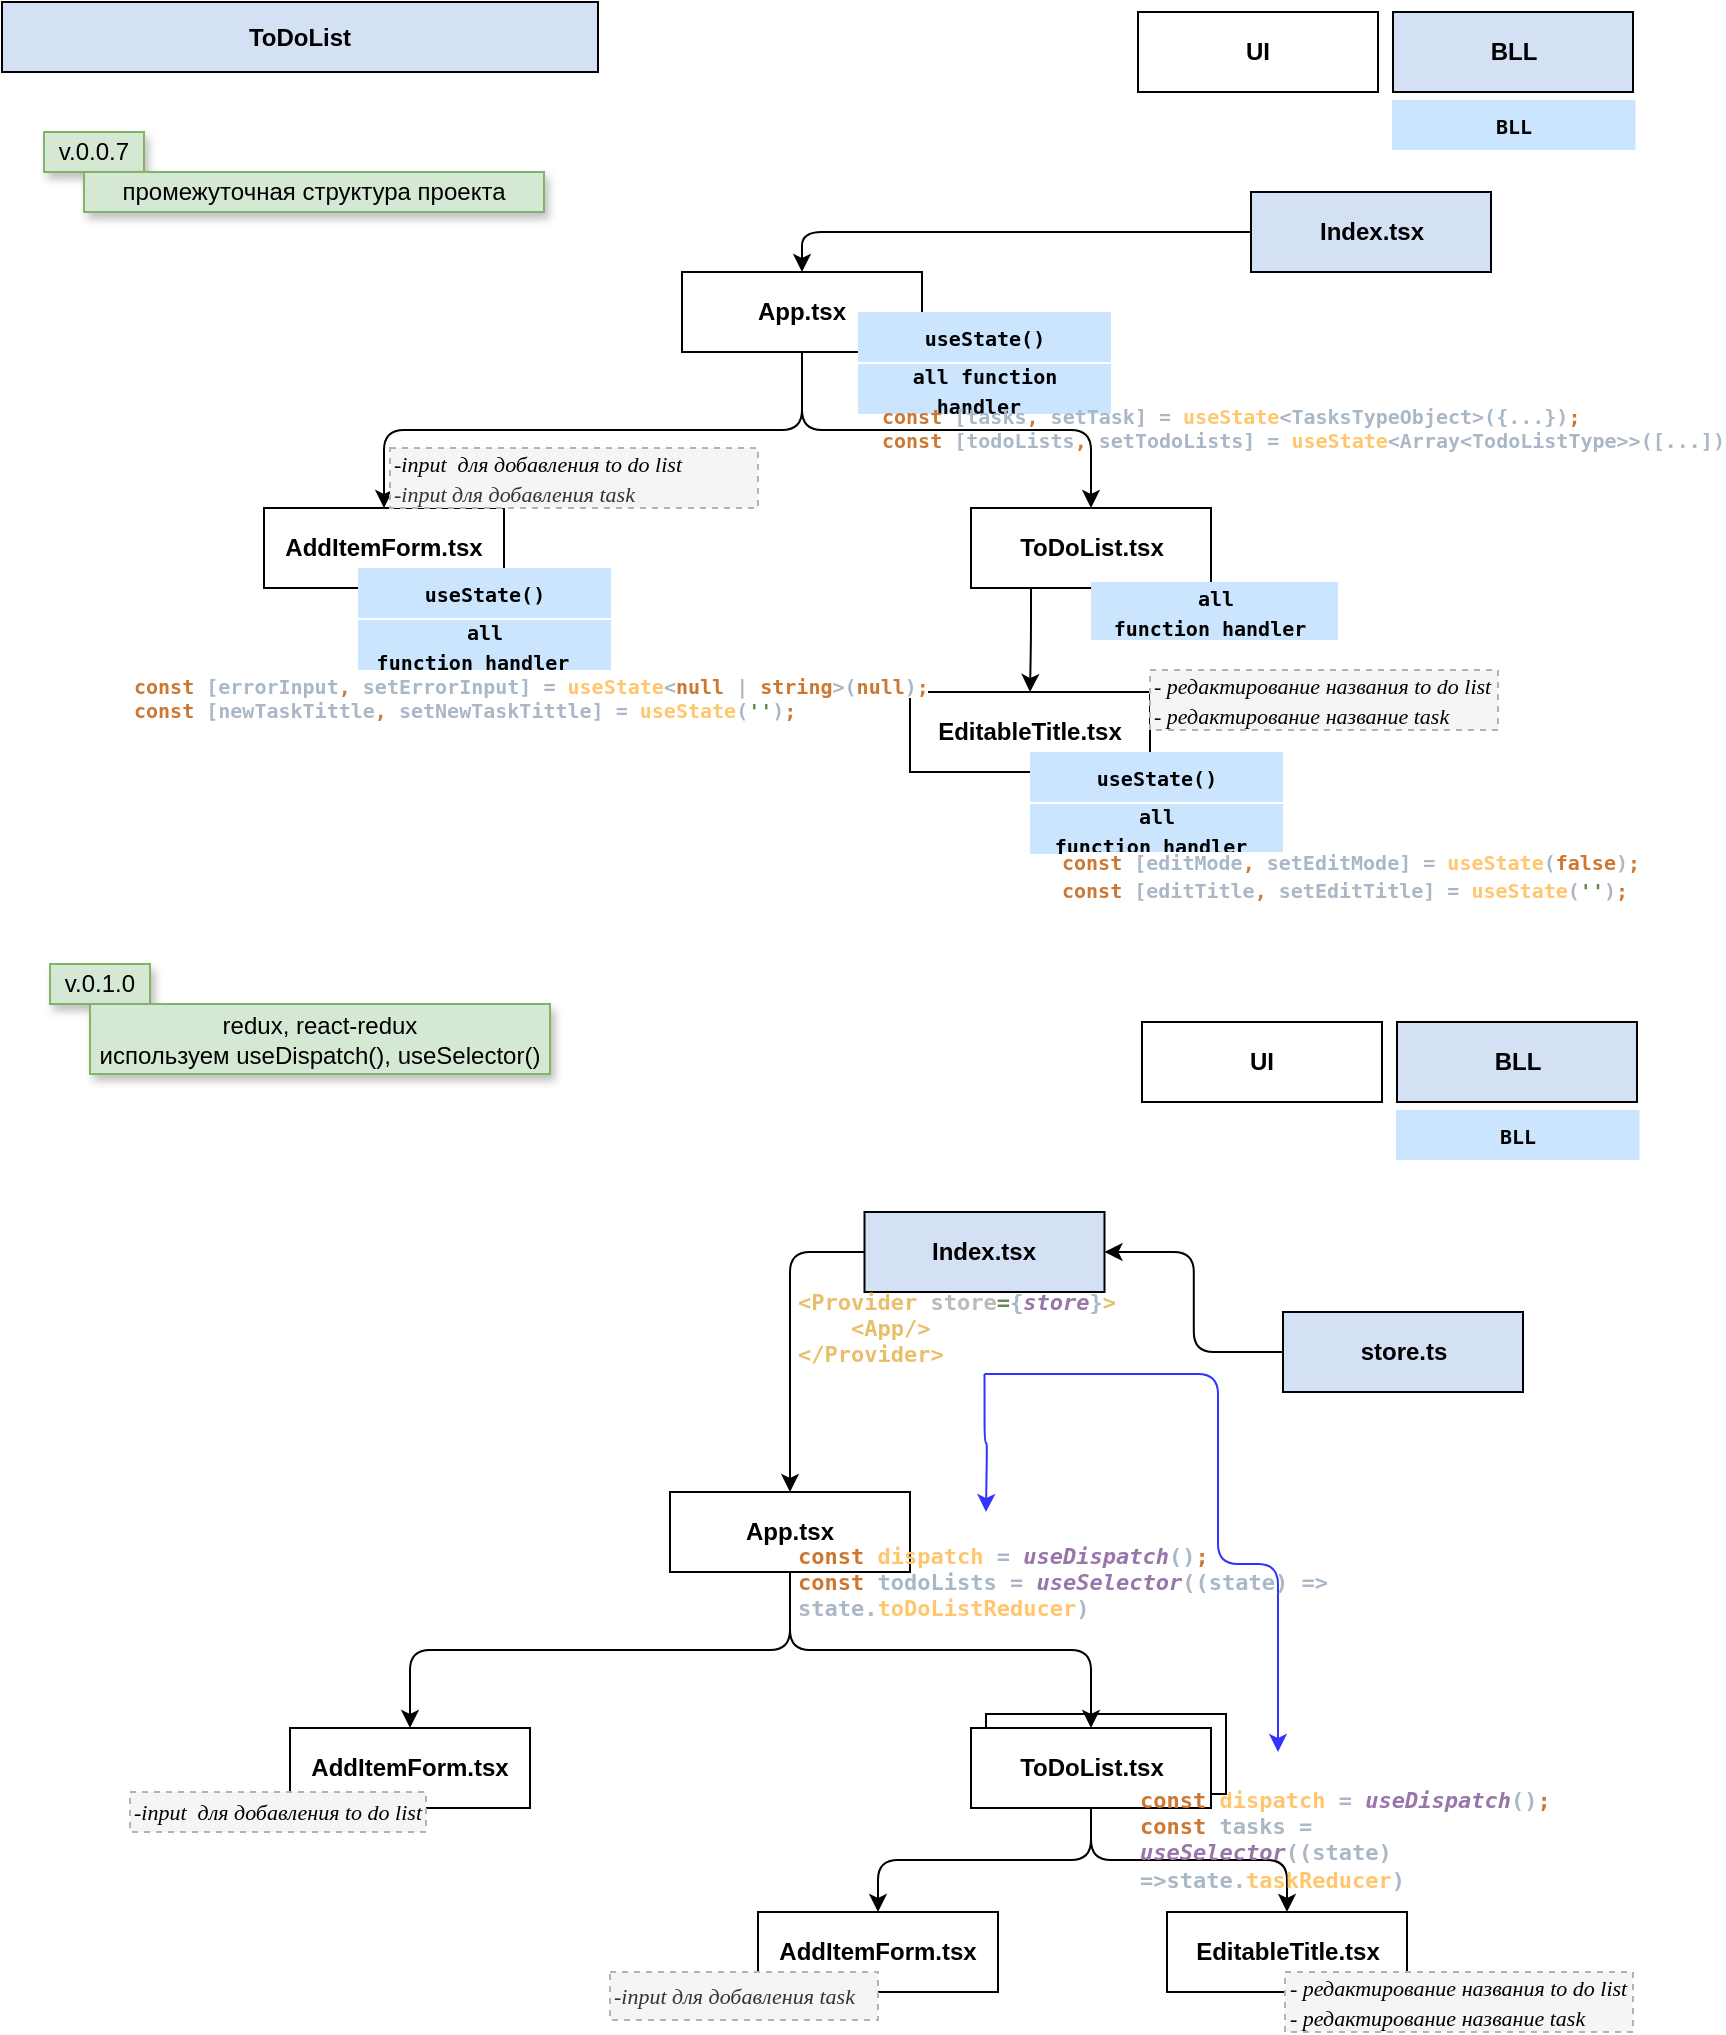 <mxfile version="17.5.0" type="github" pages="2">
  <diagram id="3bIQBPGTQROQN-JjCe9P" name="Page-1">
    <mxGraphModel dx="1783" dy="967" grid="1" gridSize="10" guides="1" tooltips="1" connect="1" arrows="1" fold="1" page="1" pageScale="1" pageWidth="827" pageHeight="1169" math="0" shadow="0">
      <root>
        <mxCell id="0" />
        <mxCell id="1" parent="0" />
        <mxCell id="LFumnlXPFuJMLhJ44zaH-1" value="" style="rounded=0;whiteSpace=wrap;html=1;fillColor=#FFFFFF;" parent="1" vertex="1">
          <mxGeometry x="494" y="861" width="120" height="40" as="geometry" />
        </mxCell>
        <mxCell id="kShIv-GAFRKxGAAdEyUk-1" value="&lt;b&gt;ToDoList&lt;/b&gt;" style="rounded=0;whiteSpace=wrap;html=1;fillColor=#D4E1F5;shadow=0;strokeColor=#000000;" parent="1" vertex="1">
          <mxGeometry x="2" y="5" width="298" height="35" as="geometry" />
        </mxCell>
        <mxCell id="kShIv-GAFRKxGAAdEyUk-5" value="v.0.0.7" style="text;html=1;strokeColor=#82b366;fillColor=#d5e8d4;align=center;verticalAlign=middle;whiteSpace=wrap;rounded=0;glass=0;shadow=1;" parent="1" vertex="1">
          <mxGeometry x="23" y="70" width="50" height="20" as="geometry" />
        </mxCell>
        <mxCell id="kShIv-GAFRKxGAAdEyUk-6" value="промежуточная структура проекта" style="text;html=1;strokeColor=#82b366;fillColor=#D5E8D4;align=center;verticalAlign=middle;whiteSpace=wrap;rounded=0;glass=0;shadow=1;" parent="1" vertex="1">
          <mxGeometry x="43" y="90" width="230" height="20" as="geometry" />
        </mxCell>
        <mxCell id="kShIv-GAFRKxGAAdEyUk-39" style="edgeStyle=orthogonalEdgeStyle;rounded=1;orthogonalLoop=1;jettySize=auto;html=1;exitX=0.5;exitY=1;exitDx=0;exitDy=0;entryX=0.5;entryY=0;entryDx=0;entryDy=0;" parent="1" source="kShIv-GAFRKxGAAdEyUk-7" target="kShIv-GAFRKxGAAdEyUk-10" edge="1">
          <mxGeometry relative="1" as="geometry" />
        </mxCell>
        <mxCell id="kShIv-GAFRKxGAAdEyUk-40" style="edgeStyle=orthogonalEdgeStyle;rounded=1;orthogonalLoop=1;jettySize=auto;html=1;exitX=0.5;exitY=1;exitDx=0;exitDy=0;entryX=0.5;entryY=0;entryDx=0;entryDy=0;" parent="1" source="kShIv-GAFRKxGAAdEyUk-7" target="kShIv-GAFRKxGAAdEyUk-18" edge="1">
          <mxGeometry relative="1" as="geometry" />
        </mxCell>
        <mxCell id="kShIv-GAFRKxGAAdEyUk-7" value="&lt;b&gt;App.tsx&lt;/b&gt;" style="rounded=0;whiteSpace=wrap;html=1;fillColor=#FFFFFF;" parent="1" vertex="1">
          <mxGeometry x="342" y="140" width="120" height="40" as="geometry" />
        </mxCell>
        <mxCell id="kShIv-GAFRKxGAAdEyUk-10" value="&lt;b&gt;AddItemForm.tsx&lt;/b&gt;" style="rounded=0;whiteSpace=wrap;html=1;fillColor=#FFFFFF;" parent="1" vertex="1">
          <mxGeometry x="133" y="258" width="120" height="40" as="geometry" />
        </mxCell>
        <mxCell id="kShIv-GAFRKxGAAdEyUk-13" value="&lt;b&gt;EditableTitle.tsx&lt;/b&gt;" style="rounded=0;whiteSpace=wrap;html=1;fillColor=#FFFFFF;" parent="1" vertex="1">
          <mxGeometry x="456" y="350" width="120" height="40" as="geometry" />
        </mxCell>
        <mxCell id="kShIv-GAFRKxGAAdEyUk-44" style="edgeStyle=orthogonalEdgeStyle;rounded=1;orthogonalLoop=1;jettySize=auto;html=1;exitX=0;exitY=0.5;exitDx=0;exitDy=0;entryX=0.5;entryY=0;entryDx=0;entryDy=0;" parent="1" source="kShIv-GAFRKxGAAdEyUk-17" target="kShIv-GAFRKxGAAdEyUk-7" edge="1">
          <mxGeometry relative="1" as="geometry" />
        </mxCell>
        <mxCell id="kShIv-GAFRKxGAAdEyUk-17" value="&lt;b&gt;Index.tsx&lt;/b&gt;" style="rounded=0;whiteSpace=wrap;html=1;fillColor=#D4E1F5;shadow=0;strokeColor=#000000;" parent="1" vertex="1">
          <mxGeometry x="626.5" y="100" width="120" height="40" as="geometry" />
        </mxCell>
        <mxCell id="kShIv-GAFRKxGAAdEyUk-38" style="edgeStyle=orthogonalEdgeStyle;rounded=1;orthogonalLoop=1;jettySize=auto;html=1;exitX=0.25;exitY=1;exitDx=0;exitDy=0;entryX=0.5;entryY=0;entryDx=0;entryDy=0;" parent="1" source="kShIv-GAFRKxGAAdEyUk-18" target="kShIv-GAFRKxGAAdEyUk-13" edge="1">
          <mxGeometry relative="1" as="geometry" />
        </mxCell>
        <mxCell id="kShIv-GAFRKxGAAdEyUk-18" value="&lt;b&gt;ToDoList.tsx&lt;/b&gt;" style="rounded=0;whiteSpace=wrap;html=1;fillColor=#FFFFFF;" parent="1" vertex="1">
          <mxGeometry x="486.5" y="258" width="120" height="40" as="geometry" />
        </mxCell>
        <mxCell id="kShIv-GAFRKxGAAdEyUk-28" value="" style="group" parent="1" vertex="1" connectable="0">
          <mxGeometry x="430" y="160" width="126.5" height="51" as="geometry" />
        </mxCell>
        <mxCell id="kShIv-GAFRKxGAAdEyUk-24" value="&lt;font face=&quot;jetbrains mono, monospace&quot;&gt;&lt;span style=&quot;font-size: 10px&quot;&gt;&lt;b&gt;useState()&lt;/b&gt;&lt;/span&gt;&lt;/font&gt;" style="rounded=0;whiteSpace=wrap;html=1;shadow=0;strokeColor=none;fillColor=#CCE5FF;" parent="kShIv-GAFRKxGAAdEyUk-28" vertex="1">
          <mxGeometry width="126.5" height="25" as="geometry" />
        </mxCell>
        <mxCell id="kShIv-GAFRKxGAAdEyUk-27" value="&lt;font face=&quot;jetbrains mono, monospace&quot;&gt;&lt;span style=&quot;font-size: 10px&quot;&gt;&lt;b&gt;all function handler&amp;nbsp;&lt;/b&gt;&lt;/span&gt;&lt;/font&gt;" style="rounded=0;whiteSpace=wrap;html=1;shadow=0;strokeColor=none;fillColor=#CCE5FF;" parent="kShIv-GAFRKxGAAdEyUk-28" vertex="1">
          <mxGeometry y="26" width="126.5" height="25" as="geometry" />
        </mxCell>
        <mxCell id="kShIv-GAFRKxGAAdEyUk-29" value="" style="group" parent="1" vertex="1" connectable="0">
          <mxGeometry x="180" y="288" width="126.5" height="51" as="geometry" />
        </mxCell>
        <mxCell id="kShIv-GAFRKxGAAdEyUk-30" value="&lt;font face=&quot;jetbrains mono, monospace&quot;&gt;&lt;span style=&quot;font-size: 10px&quot;&gt;&lt;b&gt;useState()&lt;/b&gt;&lt;/span&gt;&lt;/font&gt;" style="rounded=0;whiteSpace=wrap;html=1;shadow=0;strokeColor=none;fillColor=#CCE5FF;" parent="kShIv-GAFRKxGAAdEyUk-29" vertex="1">
          <mxGeometry width="126.5" height="25" as="geometry" />
        </mxCell>
        <mxCell id="kShIv-GAFRKxGAAdEyUk-31" value="&lt;font face=&quot;jetbrains mono, monospace&quot;&gt;&lt;span style=&quot;font-size: 10px&quot;&gt;&lt;b&gt;all function&amp;nbsp;&lt;/b&gt;&lt;/span&gt;&lt;/font&gt;&lt;b style=&quot;font-family: &amp;#34;jetbrains mono&amp;#34; , monospace ; font-size: 10px&quot;&gt;handler&amp;nbsp;&lt;/b&gt;&lt;font face=&quot;jetbrains mono, monospace&quot;&gt;&lt;span style=&quot;font-size: 10px&quot;&gt;&lt;b&gt;&amp;nbsp;&lt;/b&gt;&lt;/span&gt;&lt;/font&gt;" style="rounded=0;whiteSpace=wrap;html=1;shadow=0;strokeColor=none;fillColor=#CCE5FF;" parent="kShIv-GAFRKxGAAdEyUk-29" vertex="1">
          <mxGeometry y="26" width="126.5" height="25" as="geometry" />
        </mxCell>
        <mxCell id="kShIv-GAFRKxGAAdEyUk-32" value="" style="group" parent="1" vertex="1" connectable="0">
          <mxGeometry x="546.5" y="295" width="123.5" height="30" as="geometry" />
        </mxCell>
        <mxCell id="kShIv-GAFRKxGAAdEyUk-34" value="&lt;font face=&quot;jetbrains mono, monospace&quot;&gt;&lt;span style=&quot;font-size: 10px&quot;&gt;&lt;b&gt;all function&amp;nbsp;&lt;/b&gt;&lt;/span&gt;&lt;/font&gt;&lt;b style=&quot;font-family: &amp;#34;jetbrains mono&amp;#34; , monospace ; font-size: 10px&quot;&gt;handler&amp;nbsp;&lt;/b&gt;&lt;font face=&quot;jetbrains mono, monospace&quot;&gt;&lt;span style=&quot;font-size: 10px&quot;&gt;&lt;b&gt;&lt;br&gt;&lt;/b&gt;&lt;/span&gt;&lt;/font&gt;" style="rounded=0;whiteSpace=wrap;html=1;shadow=0;strokeColor=none;fillColor=#CCE5FF;" parent="kShIv-GAFRKxGAAdEyUk-32" vertex="1">
          <mxGeometry width="123.5" height="29" as="geometry" />
        </mxCell>
        <mxCell id="kShIv-GAFRKxGAAdEyUk-35" value="" style="group" parent="1" vertex="1" connectable="0">
          <mxGeometry x="516" y="380" width="126.5" height="51" as="geometry" />
        </mxCell>
        <mxCell id="kShIv-GAFRKxGAAdEyUk-36" value="&lt;font face=&quot;jetbrains mono, monospace&quot;&gt;&lt;span style=&quot;font-size: 10px&quot;&gt;&lt;b&gt;useState()&lt;/b&gt;&lt;/span&gt;&lt;/font&gt;" style="rounded=0;whiteSpace=wrap;html=1;shadow=0;strokeColor=none;fillColor=#CCE5FF;" parent="kShIv-GAFRKxGAAdEyUk-35" vertex="1">
          <mxGeometry width="126.5" height="25" as="geometry" />
        </mxCell>
        <mxCell id="kShIv-GAFRKxGAAdEyUk-37" value="&lt;font face=&quot;jetbrains mono, monospace&quot;&gt;&lt;span style=&quot;font-size: 10px&quot;&gt;&lt;b&gt;all function&amp;nbsp;&lt;/b&gt;&lt;/span&gt;&lt;/font&gt;&lt;b style=&quot;font-family: &amp;#34;jetbrains mono&amp;#34; , monospace ; font-size: 10px&quot;&gt;handler&amp;nbsp;&lt;/b&gt;&lt;font face=&quot;jetbrains mono, monospace&quot;&gt;&lt;span style=&quot;font-size: 10px&quot;&gt;&lt;b&gt;&lt;br&gt;&lt;/b&gt;&lt;/span&gt;&lt;/font&gt;" style="rounded=0;whiteSpace=wrap;html=1;shadow=0;strokeColor=none;fillColor=#CCE5FF;" parent="kShIv-GAFRKxGAAdEyUk-35" vertex="1">
          <mxGeometry y="26" width="126.5" height="25" as="geometry" />
        </mxCell>
        <mxCell id="kShIv-GAFRKxGAAdEyUk-41" value="&lt;b&gt;BLL&lt;/b&gt;" style="rounded=0;whiteSpace=wrap;html=1;fillColor=#D4E1F5;shadow=0;strokeColor=#000000;" parent="1" vertex="1">
          <mxGeometry x="697.5" y="10" width="120" height="40" as="geometry" />
        </mxCell>
        <mxCell id="kShIv-GAFRKxGAAdEyUk-42" value="&lt;b&gt;UI&lt;/b&gt;" style="rounded=0;whiteSpace=wrap;html=1;fillColor=#FFFFFF;strokeColor=#000000;" parent="1" vertex="1">
          <mxGeometry x="570" y="10" width="120" height="40" as="geometry" />
        </mxCell>
        <mxCell id="kShIv-GAFRKxGAAdEyUk-43" value="&lt;font face=&quot;jetbrains mono, monospace&quot;&gt;&lt;span style=&quot;font-size: 10px&quot;&gt;&lt;b&gt;BLL&lt;/b&gt;&lt;/span&gt;&lt;/font&gt;" style="rounded=0;whiteSpace=wrap;html=1;shadow=0;strokeColor=none;fillColor=#CCE5FF;" parent="1" vertex="1">
          <mxGeometry x="697" y="54" width="121.75" height="25" as="geometry" />
        </mxCell>
        <mxCell id="kShIv-GAFRKxGAAdEyUk-45" value="v.0.1.0" style="text;html=1;strokeColor=#82b366;fillColor=#d5e8d4;align=center;verticalAlign=middle;whiteSpace=wrap;rounded=0;glass=0;shadow=1;" parent="1" vertex="1">
          <mxGeometry x="26" y="486" width="50" height="20" as="geometry" />
        </mxCell>
        <mxCell id="kShIv-GAFRKxGAAdEyUk-46" value="redux, react-redux&lt;br&gt;используем useDispatch(), useSelector()" style="text;html=1;strokeColor=#82b366;fillColor=#D5E8D4;align=center;verticalAlign=middle;whiteSpace=wrap;rounded=0;glass=0;shadow=1;" parent="1" vertex="1">
          <mxGeometry x="46" y="506" width="230" height="35" as="geometry" />
        </mxCell>
        <mxCell id="-aHuW4hXc0_ZNZnldkeq-1" value="&lt;pre style=&quot;color: rgb(169 , 183 , 198) ; font-family: &amp;#34;jetbrains mono&amp;#34; , monospace&quot;&gt;&lt;span style=&quot;background-color: rgb(255 , 255 , 255) ; font-size: 10px&quot;&gt;&lt;b&gt;&lt;span style=&quot;color: rgb(204 , 120 , 50)&quot;&gt;const &lt;/span&gt;[editMode&lt;span style=&quot;color: rgb(204 , 120 , 50)&quot;&gt;, &lt;/span&gt;setEditMode] = &lt;span style=&quot;color: rgb(255 , 198 , 109)&quot;&gt;useState&lt;/span&gt;(&lt;span style=&quot;color: rgb(204 , 120 , 50)&quot;&gt;false&lt;/span&gt;)&lt;span style=&quot;color: rgb(204 , 120 , 50)&quot;&gt;;&lt;br&gt;&lt;/span&gt;&lt;span style=&quot;color: rgb(204 , 120 , 50)&quot;&gt;const &lt;/span&gt;[editTitle&lt;span style=&quot;color: rgb(204 , 120 , 50)&quot;&gt;, &lt;/span&gt;setEditTitle] = &lt;span style=&quot;color: rgb(255 , 198 , 109)&quot;&gt;useState&lt;/span&gt;(&lt;span style=&quot;color: rgb(106 , 135 , 89)&quot;&gt;&#39;&#39;&lt;/span&gt;)&lt;span style=&quot;color: rgb(204 , 120 , 50)&quot;&gt;;&lt;/span&gt;&lt;/b&gt;&lt;/span&gt;&lt;/pre&gt;" style="text;whiteSpace=wrap;html=1;" parent="1" vertex="1">
          <mxGeometry x="530" y="409" width="270" height="51" as="geometry" />
        </mxCell>
        <mxCell id="-aHuW4hXc0_ZNZnldkeq-2" value="&lt;pre style=&quot;color: rgb(169 , 183 , 198) ; font-family: &amp;#34;jetbrains mono&amp;#34; , monospace&quot;&gt;&lt;b style=&quot;background-color: rgb(255 , 255 , 255)&quot;&gt;&lt;span style=&quot;color: rgb(204 , 120 , 50)&quot;&gt;const &lt;/span&gt;[errorInput&lt;span style=&quot;color: rgb(204 , 120 , 50)&quot;&gt;, &lt;/span&gt;setErrorInput] = &lt;span style=&quot;color: rgb(255 , 198 , 109)&quot;&gt;useState&lt;/span&gt;&amp;lt;&lt;span style=&quot;color: rgb(204 , 120 , 50)&quot;&gt;null &lt;/span&gt;| &lt;span style=&quot;color: rgb(204 , 120 , 50)&quot;&gt;string&lt;/span&gt;&amp;gt;(&lt;span style=&quot;color: rgb(204 , 120 , 50)&quot;&gt;null&lt;/span&gt;)&lt;span style=&quot;color: rgb(204 , 120 , 50)&quot;&gt;;&lt;br&gt;&lt;/span&gt;&lt;span style=&quot;color: rgb(204 , 120 , 50)&quot;&gt;const &lt;/span&gt;[newTaskTittle&lt;span style=&quot;color: rgb(204 , 120 , 50)&quot;&gt;, &lt;/span&gt;setNewTaskTittle] = &lt;span style=&quot;color: rgb(255 , 198 , 109)&quot;&gt;useState&lt;/span&gt;(&lt;span style=&quot;color: rgb(106 , 135 , 89)&quot;&gt;&#39;&#39;&lt;/span&gt;)&lt;span style=&quot;color: rgb(204 , 120 , 50)&quot;&gt;;&lt;/span&gt;&lt;/b&gt;&lt;/pre&gt;" style="text;whiteSpace=wrap;html=1;fontSize=10;" parent="1" vertex="1">
          <mxGeometry x="66" y="325" width="390" height="40" as="geometry" />
        </mxCell>
        <mxCell id="-aHuW4hXc0_ZNZnldkeq-4" value="&lt;pre style=&quot;color: rgb(169 , 183 , 198) ; font-family: &amp;#34;jetbrains mono&amp;#34; , monospace&quot;&gt;&lt;b&gt;&lt;span style=&quot;color: rgb(204 , 120 , 50)&quot;&gt;const &lt;/span&gt;[tasks&lt;span style=&quot;color: rgb(204 , 120 , 50)&quot;&gt;, &lt;/span&gt;setTask] = &lt;span style=&quot;color: rgb(255 , 198 , 109)&quot;&gt;useState&lt;/span&gt;&amp;lt;TasksTypeObject&amp;gt;({...})&lt;span style=&quot;color: rgb(204 , 120 , 50)&quot;&gt;;&lt;br&gt;&lt;/span&gt;&lt;span style=&quot;color: rgb(204 , 120 , 50)&quot;&gt;const &lt;/span&gt;[todoLists&lt;span style=&quot;color: rgb(204 , 120 , 50)&quot;&gt;, &lt;/span&gt;setTodoLists] = &lt;span style=&quot;color: rgb(255 , 198 , 109)&quot;&gt;useState&lt;/span&gt;&amp;lt;Array&amp;lt;TodoListType&amp;gt;&amp;gt;([...])&lt;/b&gt;&lt;/pre&gt;" style="text;whiteSpace=wrap;html=1;fontSize=10;fontColor=none;" parent="1" vertex="1">
          <mxGeometry x="440" y="190" width="380" height="40" as="geometry" />
        </mxCell>
        <mxCell id="_ihQHWzND84DzgmplfQw-3" value="&lt;i style=&quot;font-size: 11px&quot;&gt;&lt;font color=&quot;#000000&quot;&gt;-input&amp;nbsp; для добавления to do list&lt;br&gt;&lt;/font&gt;-input для добавления task&lt;br&gt;&lt;/i&gt;" style="rounded=0;whiteSpace=wrap;html=1;shadow=0;strokeColor=#B3B3B3;fillColor=#f5f5f5;fontColor=#333333;dashed=1;align=left;fontFamily=Times New Roman;fontStyle=0" parent="1" vertex="1">
          <mxGeometry x="196" y="228" width="184" height="30" as="geometry" />
        </mxCell>
        <mxCell id="_ihQHWzND84DzgmplfQw-4" value="&lt;i style=&quot;font-size: 11px&quot;&gt;&lt;font color=&quot;#000000&quot;&gt;- редактирование названия to do list&lt;br&gt;- редактирование название task&lt;/font&gt;&lt;br&gt;&lt;/i&gt;" style="rounded=0;whiteSpace=wrap;html=1;shadow=0;strokeColor=#B3B3B3;fillColor=#f5f5f5;fontColor=#333333;dashed=1;align=left;fontFamily=Times New Roman;fontStyle=0" parent="1" vertex="1">
          <mxGeometry x="576" y="339" width="174" height="30" as="geometry" />
        </mxCell>
        <mxCell id="_ihQHWzND84DzgmplfQw-8" style="edgeStyle=orthogonalEdgeStyle;rounded=1;orthogonalLoop=1;jettySize=auto;html=1;exitX=0.5;exitY=1;exitDx=0;exitDy=0;entryX=0.5;entryY=0;entryDx=0;entryDy=0;" parent="1" source="_ihQHWzND84DzgmplfQw-10" target="_ihQHWzND84DzgmplfQw-11" edge="1">
          <mxGeometry relative="1" as="geometry" />
        </mxCell>
        <mxCell id="_ihQHWzND84DzgmplfQw-9" style="edgeStyle=orthogonalEdgeStyle;rounded=1;orthogonalLoop=1;jettySize=auto;html=1;exitX=0.5;exitY=1;exitDx=0;exitDy=0;entryX=0.5;entryY=0;entryDx=0;entryDy=0;" parent="1" source="_ihQHWzND84DzgmplfQw-10" target="_ihQHWzND84DzgmplfQw-16" edge="1">
          <mxGeometry relative="1" as="geometry" />
        </mxCell>
        <mxCell id="_ihQHWzND84DzgmplfQw-10" value="&lt;b&gt;App.tsx&lt;/b&gt;" style="rounded=0;whiteSpace=wrap;html=1;fillColor=#FFFFFF;" parent="1" vertex="1">
          <mxGeometry x="336" y="750" width="120" height="40" as="geometry" />
        </mxCell>
        <mxCell id="_ihQHWzND84DzgmplfQw-11" value="&lt;b&gt;AddItemForm.tsx&lt;/b&gt;" style="rounded=0;whiteSpace=wrap;html=1;fillColor=#FFFFFF;" parent="1" vertex="1">
          <mxGeometry x="146" y="868" width="120" height="40" as="geometry" />
        </mxCell>
        <mxCell id="_ihQHWzND84DzgmplfQw-12" value="&lt;b&gt;EditableTitle.tsx&lt;/b&gt;" style="rounded=0;whiteSpace=wrap;html=1;fillColor=#FFFFFF;" parent="1" vertex="1">
          <mxGeometry x="584.5" y="960" width="120" height="40" as="geometry" />
        </mxCell>
        <mxCell id="_ihQHWzND84DzgmplfQw-13" style="edgeStyle=orthogonalEdgeStyle;rounded=1;orthogonalLoop=1;jettySize=auto;html=1;exitX=0;exitY=0.5;exitDx=0;exitDy=0;entryX=0.5;entryY=0;entryDx=0;entryDy=0;" parent="1" source="_ihQHWzND84DzgmplfQw-14" target="_ihQHWzND84DzgmplfQw-10" edge="1">
          <mxGeometry relative="1" as="geometry">
            <mxPoint x="620.5" y="730" as="sourcePoint" />
          </mxGeometry>
        </mxCell>
        <mxCell id="_ihQHWzND84DzgmplfQw-14" value="&lt;b&gt;Index.tsx&lt;/b&gt;" style="rounded=0;whiteSpace=wrap;html=1;fillColor=#D4E1F5;shadow=0;strokeColor=#000000;" parent="1" vertex="1">
          <mxGeometry x="433.25" y="610" width="120" height="40" as="geometry" />
        </mxCell>
        <mxCell id="_ihQHWzND84DzgmplfQw-15" style="edgeStyle=orthogonalEdgeStyle;rounded=1;orthogonalLoop=1;jettySize=auto;html=1;exitX=0.5;exitY=1;exitDx=0;exitDy=0;entryX=0.5;entryY=0;entryDx=0;entryDy=0;" parent="1" source="_ihQHWzND84DzgmplfQw-16" target="_ihQHWzND84DzgmplfQw-12" edge="1">
          <mxGeometry relative="1" as="geometry" />
        </mxCell>
        <mxCell id="_ihQHWzND84DzgmplfQw-47" style="edgeStyle=orthogonalEdgeStyle;rounded=1;orthogonalLoop=1;jettySize=auto;html=1;exitX=0.5;exitY=1;exitDx=0;exitDy=0;entryX=0.5;entryY=0;entryDx=0;entryDy=0;fontSize=11;strokeColor=#000000;" parent="1" source="_ihQHWzND84DzgmplfQw-16" target="_ihQHWzND84DzgmplfQw-44" edge="1">
          <mxGeometry relative="1" as="geometry" />
        </mxCell>
        <mxCell id="_ihQHWzND84DzgmplfQw-16" value="&lt;b&gt;ToDoList.tsx&lt;/b&gt;" style="rounded=0;whiteSpace=wrap;html=1;fillColor=#FFFFFF;" parent="1" vertex="1">
          <mxGeometry x="486.5" y="868" width="120" height="40" as="geometry" />
        </mxCell>
        <mxCell id="_ihQHWzND84DzgmplfQw-28" value="&lt;b&gt;BLL&lt;/b&gt;" style="rounded=0;whiteSpace=wrap;html=1;fillColor=#D4E1F5;shadow=0;strokeColor=#000000;" parent="1" vertex="1">
          <mxGeometry x="699.5" y="515" width="120" height="40" as="geometry" />
        </mxCell>
        <mxCell id="_ihQHWzND84DzgmplfQw-29" value="&lt;b&gt;UI&lt;/b&gt;" style="rounded=0;whiteSpace=wrap;html=1;fillColor=#FFFFFF;strokeColor=#000000;" parent="1" vertex="1">
          <mxGeometry x="572" y="515" width="120" height="40" as="geometry" />
        </mxCell>
        <mxCell id="_ihQHWzND84DzgmplfQw-30" value="&lt;font face=&quot;jetbrains mono, monospace&quot;&gt;&lt;span style=&quot;font-size: 10px&quot;&gt;&lt;b&gt;BLL&lt;/b&gt;&lt;/span&gt;&lt;/font&gt;" style="rounded=0;whiteSpace=wrap;html=1;shadow=0;strokeColor=none;fillColor=#CCE5FF;" parent="1" vertex="1">
          <mxGeometry x="699" y="559" width="121.75" height="25" as="geometry" />
        </mxCell>
        <mxCell id="_ihQHWzND84DzgmplfQw-35" value="&lt;i style=&quot;font-size: 11px&quot;&gt;&lt;font color=&quot;#000000&quot;&gt;-input&amp;nbsp; для добавления to do list&lt;/font&gt;&lt;br&gt;&lt;/i&gt;" style="rounded=0;whiteSpace=wrap;html=1;shadow=0;strokeColor=#B3B3B3;fillColor=#f5f5f5;fontColor=#333333;dashed=1;align=left;fontFamily=Times New Roman;fontStyle=0" parent="1" vertex="1">
          <mxGeometry x="66" y="900" width="148" height="20" as="geometry" />
        </mxCell>
        <mxCell id="_ihQHWzND84DzgmplfQw-36" value="&lt;i style=&quot;font-size: 11px&quot;&gt;&lt;font color=&quot;#000000&quot;&gt;- редактирование названия to do list&lt;br&gt;- редактирование название task&lt;/font&gt;&lt;br&gt;&lt;/i&gt;" style="rounded=0;whiteSpace=wrap;html=1;shadow=0;strokeColor=#B3B3B3;fillColor=#f5f5f5;fontColor=#333333;dashed=1;align=left;fontFamily=Times New Roman;fontStyle=0" parent="1" vertex="1">
          <mxGeometry x="643.5" y="990" width="174" height="30" as="geometry" />
        </mxCell>
        <mxCell id="_ihQHWzND84DzgmplfQw-38" style="edgeStyle=orthogonalEdgeStyle;rounded=1;orthogonalLoop=1;jettySize=auto;html=1;exitX=0;exitY=0.5;exitDx=0;exitDy=0;entryX=1;entryY=0.5;entryDx=0;entryDy=0;" parent="1" source="_ihQHWzND84DzgmplfQw-37" target="_ihQHWzND84DzgmplfQw-14" edge="1">
          <mxGeometry relative="1" as="geometry" />
        </mxCell>
        <mxCell id="_ihQHWzND84DzgmplfQw-37" value="&lt;b&gt;store.ts&lt;/b&gt;" style="rounded=0;whiteSpace=wrap;html=1;fillColor=#D4E1F5;shadow=0;strokeColor=#000000;" parent="1" vertex="1">
          <mxGeometry x="642.5" y="660" width="120" height="40" as="geometry" />
        </mxCell>
        <mxCell id="_ihQHWzND84DzgmplfQw-41" style="edgeStyle=orthogonalEdgeStyle;rounded=1;orthogonalLoop=1;jettySize=auto;html=1;exitX=0.5;exitY=1;exitDx=0;exitDy=0;fontSize=11;strokeColor=#3333FF;" parent="1" source="_ihQHWzND84DzgmplfQw-39" edge="1">
          <mxGeometry relative="1" as="geometry">
            <mxPoint x="494" y="760" as="targetPoint" />
          </mxGeometry>
        </mxCell>
        <mxCell id="_ihQHWzND84DzgmplfQw-43" style="edgeStyle=orthogonalEdgeStyle;rounded=1;orthogonalLoop=1;jettySize=auto;html=1;exitX=0.5;exitY=1;exitDx=0;exitDy=0;fontSize=11;strokeColor=#3333FF;" parent="1" source="_ihQHWzND84DzgmplfQw-39" target="_ihQHWzND84DzgmplfQw-42" edge="1">
          <mxGeometry relative="1" as="geometry">
            <Array as="points">
              <mxPoint x="610" y="691" />
              <mxPoint x="610" y="786" />
              <mxPoint x="640" y="786" />
            </Array>
          </mxGeometry>
        </mxCell>
        <mxCell id="_ihQHWzND84DzgmplfQw-39" value="&lt;pre style=&quot;color: rgb(169 , 183 , 198) ; font-family: &amp;#34;jetbrains mono&amp;#34; , monospace ; font-size: 11px&quot;&gt;&lt;b&gt;&lt;span style=&quot;color: rgb(232 , 191 , 106)&quot;&gt;&amp;lt;Provider &lt;/span&gt;&lt;span style=&quot;color: rgb(186 , 186 , 186)&quot;&gt;store&lt;/span&gt;&lt;span style=&quot;color: rgb(106 , 135 , 89)&quot;&gt;=&lt;/span&gt;{&lt;span style=&quot;color: rgb(152 , 118 , 170) ; font-style: italic&quot;&gt;store&lt;/span&gt;}&lt;span style=&quot;color: rgb(232 , 191 , 106)&quot;&gt;&amp;gt;&lt;br&gt;&lt;/span&gt;&lt;span style=&quot;color: rgb(232 , 191 , 106)&quot;&gt;    &amp;lt;App/&amp;gt;&lt;br&gt;&lt;/span&gt;&lt;span style=&quot;color: rgb(232 , 191 , 106)&quot;&gt;&amp;lt;/Provider&amp;gt;&lt;/span&gt;&lt;/b&gt;&lt;/pre&gt;" style="text;whiteSpace=wrap;html=1;" parent="1" vertex="1">
          <mxGeometry x="398.25" y="631" width="190" height="60" as="geometry" />
        </mxCell>
        <mxCell id="_ihQHWzND84DzgmplfQw-40" value="&lt;pre style=&quot;color: rgb(169 , 183 , 198) ; font-family: &amp;#34;jetbrains mono&amp;#34; , monospace&quot;&gt;&lt;b&gt;&lt;span style=&quot;color: rgb(204 , 120 , 50)&quot;&gt;const &lt;/span&gt;&lt;span style=&quot;color: rgb(255 , 198 , 109)&quot;&gt;dispatch &lt;/span&gt;= &lt;span style=&quot;color: rgb(152 , 118 , 170) ; font-style: italic&quot;&gt;useDispatch&lt;/span&gt;()&lt;span style=&quot;color: rgb(204 , 120 , 50)&quot;&gt;;&lt;br&gt;&lt;/span&gt;&lt;span style=&quot;color: rgb(204 , 120 , 50)&quot;&gt;const &lt;/span&gt;todoLists = &lt;span style=&quot;color: rgb(152 , 118 , 170) ; font-style: italic&quot;&gt;useSelector&lt;/span&gt;((state) &lt;/b&gt;&lt;b style=&quot;white-space: normal&quot;&gt;=&amp;gt; state.&lt;span style=&quot;color: rgb(255 , 198 , 109)&quot;&gt;toDoListReducer&lt;/span&gt;)&lt;/b&gt;&lt;/pre&gt;" style="text;whiteSpace=wrap;html=1;fontSize=11;" parent="1" vertex="1">
          <mxGeometry x="398.25" y="758" width="381.75" height="40" as="geometry" />
        </mxCell>
        <mxCell id="_ihQHWzND84DzgmplfQw-42" value="&lt;pre style=&quot;color: rgb(169 , 183 , 198) ; font-family: &amp;#34;jetbrains mono&amp;#34; , monospace&quot;&gt;&lt;b&gt;&lt;span style=&quot;color: rgb(204 , 120 , 50)&quot;&gt;const &lt;/span&gt;&lt;span style=&quot;color: rgb(255 , 198 , 109)&quot;&gt;dispatch &lt;/span&gt;= &lt;span style=&quot;color: rgb(152 , 118 , 170) ; font-style: italic&quot;&gt;useDispatch&lt;/span&gt;()&lt;span style=&quot;color: rgb(204 , 120 , 50)&quot;&gt;;&lt;br&gt;&lt;div style=&quot;direction: rtl&quot;&gt;&lt;b style=&quot;color: rgb(169 , 183 , 198) ; white-space: normal&quot;&gt;&lt;span style=&quot;color: rgb(204 , 120 , 50)&quot;&gt;const &lt;/span&gt;tasks = &lt;span style=&quot;color: rgb(152 , 118 , 170) ; font-style: italic&quot;&gt;useSelector&lt;/span&gt;((state) &lt;/b&gt;&lt;b style=&quot;color: rgb(169 , 183 , 198) ; white-space: normal&quot;&gt;=&amp;gt;&lt;/b&gt;&lt;b style=&quot;color: rgb(169 , 183 , 198) ; white-space: normal&quot;&gt;state.&lt;span style=&quot;color: rgb(255 , 198 , 109)&quot;&gt;taskReducer&lt;/span&gt;)&lt;/b&gt;&lt;/div&gt;&lt;/span&gt;&lt;/b&gt;&lt;/pre&gt;" style="text;whiteSpace=wrap;html=1;fontSize=11;" parent="1" vertex="1">
          <mxGeometry x="569" y="880" width="210" height="70" as="geometry" />
        </mxCell>
        <mxCell id="_ihQHWzND84DzgmplfQw-44" value="&lt;b&gt;AddItemForm.tsx&lt;/b&gt;" style="rounded=0;whiteSpace=wrap;html=1;fillColor=#FFFFFF;" parent="1" vertex="1">
          <mxGeometry x="380" y="960" width="120" height="40" as="geometry" />
        </mxCell>
        <mxCell id="_ihQHWzND84DzgmplfQw-45" value="&lt;i style=&quot;font-size: 11px&quot;&gt;-input для добавления task&lt;br&gt;&lt;/i&gt;" style="rounded=0;whiteSpace=wrap;html=1;shadow=0;strokeColor=#B3B3B3;fillColor=#f5f5f5;fontColor=#333333;dashed=1;align=left;fontFamily=Times New Roman;fontStyle=0" parent="1" vertex="1">
          <mxGeometry x="306" y="990" width="134" height="24" as="geometry" />
        </mxCell>
      </root>
    </mxGraphModel>
  </diagram>
  <diagram name="Page-2" id="xhnfdzhf7UTiamCgIElq">
    <mxGraphModel dx="1468" dy="796" grid="1" gridSize="10" guides="1" tooltips="1" connect="1" arrows="1" fold="1" page="1" pageScale="1" pageWidth="827" pageHeight="1169" math="0" shadow="0">
      <root>
        <mxCell id="jGjzuQOHZRnAPNChXfZf-0" />
        <mxCell id="jGjzuQOHZRnAPNChXfZf-1" parent="jGjzuQOHZRnAPNChXfZf-0" />
        <mxCell id="jGjzuQOHZRnAPNChXfZf-2" value="" style="rounded=0;whiteSpace=wrap;html=1;fillColor=#FFFFFF;" vertex="1" parent="jGjzuQOHZRnAPNChXfZf-1">
          <mxGeometry x="460" y="354" width="120" height="40" as="geometry" />
        </mxCell>
        <mxCell id="jGjzuQOHZRnAPNChXfZf-29" value="v.0.1.1" style="text;html=1;strokeColor=#82b366;fillColor=#d5e8d4;align=center;verticalAlign=middle;whiteSpace=wrap;rounded=0;glass=0;shadow=1;" vertex="1" parent="jGjzuQOHZRnAPNChXfZf-1">
          <mxGeometry x="12" y="12" width="50" height="20" as="geometry" />
        </mxCell>
        <mxCell id="jGjzuQOHZRnAPNChXfZf-30" value="React.memo(), useCallback()&lt;br&gt;рефакторинг - избавление от лишнего render компонентов" style="text;html=1;strokeColor=#82b366;fillColor=#D5E8D4;align=left;verticalAlign=middle;whiteSpace=wrap;rounded=0;glass=0;shadow=1;" vertex="1" parent="jGjzuQOHZRnAPNChXfZf-1">
          <mxGeometry x="32" y="32" width="230" height="48" as="geometry" />
        </mxCell>
        <mxCell id="jGjzuQOHZRnAPNChXfZf-36" style="edgeStyle=orthogonalEdgeStyle;rounded=1;orthogonalLoop=1;jettySize=auto;html=1;exitX=0.5;exitY=1;exitDx=0;exitDy=0;entryX=0.5;entryY=0;entryDx=0;entryDy=0;" edge="1" parent="jGjzuQOHZRnAPNChXfZf-1" source="jGjzuQOHZRnAPNChXfZf-38" target="jGjzuQOHZRnAPNChXfZf-39">
          <mxGeometry relative="1" as="geometry" />
        </mxCell>
        <mxCell id="jGjzuQOHZRnAPNChXfZf-37" style="edgeStyle=orthogonalEdgeStyle;rounded=1;orthogonalLoop=1;jettySize=auto;html=1;exitX=0.5;exitY=1;exitDx=0;exitDy=0;entryX=0.5;entryY=0;entryDx=0;entryDy=0;" edge="1" parent="jGjzuQOHZRnAPNChXfZf-1" source="jGjzuQOHZRnAPNChXfZf-38" target="jGjzuQOHZRnAPNChXfZf-45">
          <mxGeometry relative="1" as="geometry" />
        </mxCell>
        <mxCell id="jGjzuQOHZRnAPNChXfZf-38" value="&lt;b&gt;App.tsx&lt;/b&gt;" style="rounded=0;whiteSpace=wrap;html=1;fillColor=#FFFFFF;" vertex="1" parent="jGjzuQOHZRnAPNChXfZf-1">
          <mxGeometry x="302" y="260" width="120" height="40" as="geometry" />
        </mxCell>
        <mxCell id="jGjzuQOHZRnAPNChXfZf-39" value="&lt;b&gt;AddItemForm.tsx&lt;/b&gt;" style="rounded=0;whiteSpace=wrap;html=1;fillColor=#FFFFFF;" vertex="1" parent="jGjzuQOHZRnAPNChXfZf-1">
          <mxGeometry x="112" y="361" width="120" height="40" as="geometry" />
        </mxCell>
        <mxCell id="jGjzuQOHZRnAPNChXfZf-40" value="&lt;b&gt;EditableTitle.tsx&lt;/b&gt;" style="rounded=0;whiteSpace=wrap;html=1;fillColor=#FFFFFF;" vertex="1" parent="jGjzuQOHZRnAPNChXfZf-1">
          <mxGeometry x="260" y="458" width="120" height="40" as="geometry" />
        </mxCell>
        <mxCell id="jGjzuQOHZRnAPNChXfZf-41" style="edgeStyle=orthogonalEdgeStyle;rounded=1;orthogonalLoop=1;jettySize=auto;html=1;exitX=0;exitY=0.5;exitDx=0;exitDy=0;entryX=0.5;entryY=0;entryDx=0;entryDy=0;" edge="1" parent="jGjzuQOHZRnAPNChXfZf-1" source="jGjzuQOHZRnAPNChXfZf-42" target="jGjzuQOHZRnAPNChXfZf-38">
          <mxGeometry relative="1" as="geometry">
            <mxPoint x="586.5" y="240" as="sourcePoint" />
          </mxGeometry>
        </mxCell>
        <mxCell id="jGjzuQOHZRnAPNChXfZf-42" value="&lt;b&gt;Index.tsx&lt;/b&gt;" style="rounded=0;whiteSpace=wrap;html=1;fillColor=#D4E1F5;shadow=0;strokeColor=#000000;" vertex="1" parent="jGjzuQOHZRnAPNChXfZf-1">
          <mxGeometry x="399.25" y="120" width="120" height="40" as="geometry" />
        </mxCell>
        <mxCell id="jGjzuQOHZRnAPNChXfZf-43" style="edgeStyle=orthogonalEdgeStyle;rounded=1;orthogonalLoop=1;jettySize=auto;html=1;exitX=0.5;exitY=1;exitDx=0;exitDy=0;entryX=0.5;entryY=0;entryDx=0;entryDy=0;" edge="1" parent="jGjzuQOHZRnAPNChXfZf-1" source="jGjzuQOHZRnAPNChXfZf-45" target="jGjzuQOHZRnAPNChXfZf-40">
          <mxGeometry relative="1" as="geometry" />
        </mxCell>
        <mxCell id="jGjzuQOHZRnAPNChXfZf-44" style="edgeStyle=orthogonalEdgeStyle;rounded=1;orthogonalLoop=1;jettySize=auto;html=1;exitX=0.5;exitY=1;exitDx=0;exitDy=0;entryX=0.5;entryY=0;entryDx=0;entryDy=0;fontSize=11;strokeColor=#000000;" edge="1" parent="jGjzuQOHZRnAPNChXfZf-1" source="jGjzuQOHZRnAPNChXfZf-45" target="jGjzuQOHZRnAPNChXfZf-58">
          <mxGeometry relative="1" as="geometry" />
        </mxCell>
        <mxCell id="1-H5PkG-2wf77unIgQdl-1" style="edgeStyle=orthogonalEdgeStyle;rounded=1;orthogonalLoop=1;jettySize=auto;html=1;exitX=0.5;exitY=1;exitDx=0;exitDy=0;" edge="1" parent="jGjzuQOHZRnAPNChXfZf-1" source="jGjzuQOHZRnAPNChXfZf-45" target="1-H5PkG-2wf77unIgQdl-0">
          <mxGeometry relative="1" as="geometry" />
        </mxCell>
        <mxCell id="jGjzuQOHZRnAPNChXfZf-45" value="&lt;b&gt;ToDoList.tsx&lt;/b&gt;" style="rounded=0;whiteSpace=wrap;html=1;fillColor=#FFFFFF;" vertex="1" parent="jGjzuQOHZRnAPNChXfZf-1">
          <mxGeometry x="452.5" y="361" width="120" height="40" as="geometry" />
        </mxCell>
        <mxCell id="jGjzuQOHZRnAPNChXfZf-46" value="&lt;b&gt;BLL&lt;/b&gt;" style="rounded=0;whiteSpace=wrap;html=1;fillColor=#D4E1F5;shadow=0;strokeColor=#000000;" vertex="1" parent="jGjzuQOHZRnAPNChXfZf-1">
          <mxGeometry x="685.5" y="41" width="120" height="40" as="geometry" />
        </mxCell>
        <mxCell id="jGjzuQOHZRnAPNChXfZf-47" value="&lt;b&gt;UI&lt;/b&gt;" style="rounded=0;whiteSpace=wrap;html=1;fillColor=#FFFFFF;strokeColor=#000000;" vertex="1" parent="jGjzuQOHZRnAPNChXfZf-1">
          <mxGeometry x="558" y="41" width="120" height="40" as="geometry" />
        </mxCell>
        <mxCell id="jGjzuQOHZRnAPNChXfZf-48" value="&lt;font face=&quot;jetbrains mono, monospace&quot;&gt;&lt;span style=&quot;font-size: 10px&quot;&gt;&lt;b&gt;BLL&lt;/b&gt;&lt;/span&gt;&lt;/font&gt;" style="rounded=0;whiteSpace=wrap;html=1;shadow=0;strokeColor=none;fillColor=#CCE5FF;" vertex="1" parent="jGjzuQOHZRnAPNChXfZf-1">
          <mxGeometry x="685" y="85" width="121.75" height="25" as="geometry" />
        </mxCell>
        <mxCell id="jGjzuQOHZRnAPNChXfZf-49" value="&lt;i style=&quot;font-size: 11px&quot;&gt;&lt;font color=&quot;#000000&quot;&gt;-input&amp;nbsp; для добавления to do list&lt;/font&gt;&lt;br&gt;&lt;/i&gt;" style="rounded=0;whiteSpace=wrap;html=1;shadow=0;strokeColor=#B3B3B3;fillColor=#f5f5f5;fontColor=#333333;dashed=1;align=left;fontFamily=Times New Roman;fontStyle=0" vertex="1" parent="jGjzuQOHZRnAPNChXfZf-1">
          <mxGeometry x="32" y="393" width="148" height="20" as="geometry" />
        </mxCell>
        <mxCell id="jGjzuQOHZRnAPNChXfZf-50" value="&lt;i style=&quot;font-size: 11px&quot;&gt;&lt;font color=&quot;#000000&quot;&gt;- редактирование названия to do list&lt;/font&gt;&lt;br&gt;&lt;/i&gt;" style="rounded=0;whiteSpace=wrap;html=1;shadow=0;strokeColor=#B3B3B3;fillColor=#f5f5f5;fontColor=#333333;dashed=1;align=left;fontFamily=Times New Roman;fontStyle=0" vertex="1" parent="jGjzuQOHZRnAPNChXfZf-1">
          <mxGeometry x="180" y="498" width="174" height="30" as="geometry" />
        </mxCell>
        <mxCell id="jGjzuQOHZRnAPNChXfZf-51" style="edgeStyle=orthogonalEdgeStyle;rounded=1;orthogonalLoop=1;jettySize=auto;html=1;exitX=0;exitY=0.5;exitDx=0;exitDy=0;entryX=1;entryY=0.5;entryDx=0;entryDy=0;" edge="1" parent="jGjzuQOHZRnAPNChXfZf-1" source="jGjzuQOHZRnAPNChXfZf-52" target="jGjzuQOHZRnAPNChXfZf-42">
          <mxGeometry relative="1" as="geometry" />
        </mxCell>
        <mxCell id="jGjzuQOHZRnAPNChXfZf-52" value="&lt;b&gt;store.ts&lt;/b&gt;" style="rounded=0;whiteSpace=wrap;html=1;fillColor=#D4E1F5;shadow=0;strokeColor=#000000;" vertex="1" parent="jGjzuQOHZRnAPNChXfZf-1">
          <mxGeometry x="608.5" y="170" width="120" height="40" as="geometry" />
        </mxCell>
        <mxCell id="jGjzuQOHZRnAPNChXfZf-53" style="edgeStyle=orthogonalEdgeStyle;rounded=1;orthogonalLoop=1;jettySize=auto;html=1;exitX=0.5;exitY=1;exitDx=0;exitDy=0;fontSize=11;strokeColor=#3333FF;" edge="1" parent="jGjzuQOHZRnAPNChXfZf-1" source="jGjzuQOHZRnAPNChXfZf-55">
          <mxGeometry relative="1" as="geometry">
            <mxPoint x="460" y="270" as="targetPoint" />
          </mxGeometry>
        </mxCell>
        <mxCell id="jGjzuQOHZRnAPNChXfZf-54" style="edgeStyle=orthogonalEdgeStyle;rounded=1;orthogonalLoop=1;jettySize=auto;html=1;exitX=0.5;exitY=1;exitDx=0;exitDy=0;fontSize=11;strokeColor=#3333FF;" edge="1" parent="jGjzuQOHZRnAPNChXfZf-1" source="jGjzuQOHZRnAPNChXfZf-55" target="jGjzuQOHZRnAPNChXfZf-57">
          <mxGeometry relative="1" as="geometry">
            <Array as="points">
              <mxPoint x="576" y="201" />
              <mxPoint x="576" y="296" />
              <mxPoint x="606" y="296" />
            </Array>
          </mxGeometry>
        </mxCell>
        <mxCell id="jGjzuQOHZRnAPNChXfZf-55" value="&lt;pre style=&quot;color: rgb(169 , 183 , 198) ; font-family: &amp;#34;jetbrains mono&amp;#34; , monospace ; font-size: 11px&quot;&gt;&lt;b&gt;&lt;span style=&quot;color: rgb(232 , 191 , 106)&quot;&gt;&amp;lt;Provider &lt;/span&gt;&lt;span style=&quot;color: rgb(186 , 186 , 186)&quot;&gt;store&lt;/span&gt;&lt;span style=&quot;color: rgb(106 , 135 , 89)&quot;&gt;=&lt;/span&gt;{&lt;span style=&quot;color: rgb(152 , 118 , 170) ; font-style: italic&quot;&gt;store&lt;/span&gt;}&lt;span style=&quot;color: rgb(232 , 191 , 106)&quot;&gt;&amp;gt;&lt;br&gt;&lt;/span&gt;&lt;span style=&quot;color: rgb(232 , 191 , 106)&quot;&gt;    &amp;lt;App/&amp;gt;&lt;br&gt;&lt;/span&gt;&lt;span style=&quot;color: rgb(232 , 191 , 106)&quot;&gt;&amp;lt;/Provider&amp;gt;&lt;/span&gt;&lt;/b&gt;&lt;/pre&gt;" style="text;whiteSpace=wrap;html=1;" vertex="1" parent="jGjzuQOHZRnAPNChXfZf-1">
          <mxGeometry x="364.25" y="141" width="190" height="60" as="geometry" />
        </mxCell>
        <mxCell id="jGjzuQOHZRnAPNChXfZf-56" value="&lt;pre style=&quot;color: rgb(169 , 183 , 198) ; font-family: &amp;#34;jetbrains mono&amp;#34; , monospace&quot;&gt;&lt;b&gt;&lt;span style=&quot;color: rgb(204 , 120 , 50)&quot;&gt;const &lt;/span&gt;&lt;span style=&quot;color: rgb(255 , 198 , 109)&quot;&gt;dispatch &lt;/span&gt;= &lt;span style=&quot;color: rgb(152 , 118 , 170) ; font-style: italic&quot;&gt;useDispatch&lt;/span&gt;()&lt;span style=&quot;color: rgb(204 , 120 , 50)&quot;&gt;;&lt;br&gt;&lt;/span&gt;&lt;span style=&quot;color: rgb(204 , 120 , 50)&quot;&gt;const &lt;/span&gt;todoLists = &lt;span style=&quot;color: rgb(152 , 118 , 170) ; font-style: italic&quot;&gt;useSelector&lt;/span&gt;((state) &lt;/b&gt;&lt;b style=&quot;white-space: normal&quot;&gt;=&amp;gt; state.&lt;span style=&quot;color: rgb(255 , 198 , 109)&quot;&gt;toDoListReducer&lt;/span&gt;)&lt;/b&gt;&lt;/pre&gt;" style="text;whiteSpace=wrap;html=1;fontSize=11;" vertex="1" parent="jGjzuQOHZRnAPNChXfZf-1">
          <mxGeometry x="364.25" y="268" width="381.75" height="40" as="geometry" />
        </mxCell>
        <mxCell id="jGjzuQOHZRnAPNChXfZf-57" value="&lt;pre style=&quot;color: rgb(169 , 183 , 198) ; font-family: &amp;#34;jetbrains mono&amp;#34; , monospace&quot;&gt;&lt;b&gt;&lt;span style=&quot;color: rgb(204 , 120 , 50)&quot;&gt;const &lt;/span&gt;&lt;span style=&quot;color: rgb(255 , 198 , 109)&quot;&gt;dispatch &lt;/span&gt;= &lt;span style=&quot;color: rgb(152 , 118 , 170) ; font-style: italic&quot;&gt;useDispatch&lt;/span&gt;()&lt;span style=&quot;color: rgb(204 , 120 , 50)&quot;&gt;;&lt;br&gt;&lt;div style=&quot;direction: rtl&quot;&gt;&lt;b style=&quot;color: rgb(169 , 183 , 198) ; white-space: normal&quot;&gt;&lt;span style=&quot;color: rgb(204 , 120 , 50)&quot;&gt;const &lt;/span&gt;tasks = &lt;span style=&quot;color: rgb(152 , 118 , 170) ; font-style: italic&quot;&gt;useSelector&lt;/span&gt;((state) &lt;/b&gt;&lt;b style=&quot;color: rgb(169 , 183 , 198) ; white-space: normal&quot;&gt;=&amp;gt;&lt;/b&gt;&lt;b style=&quot;color: rgb(169 , 183 , 198) ; white-space: normal&quot;&gt;state.&lt;span style=&quot;color: rgb(255 , 198 , 109)&quot;&gt;taskReducer&lt;/span&gt;)&lt;/b&gt;&lt;/div&gt;&lt;/span&gt;&lt;/b&gt;&lt;/pre&gt;" style="text;whiteSpace=wrap;html=1;fontSize=11;" vertex="1" parent="jGjzuQOHZRnAPNChXfZf-1">
          <mxGeometry x="545.5" y="373" width="210" height="70" as="geometry" />
        </mxCell>
        <mxCell id="jGjzuQOHZRnAPNChXfZf-58" value="&lt;b&gt;AddItemForm.tsx&lt;/b&gt;" style="rounded=0;whiteSpace=wrap;html=1;fillColor=#FFFFFF;" vertex="1" parent="jGjzuQOHZRnAPNChXfZf-1">
          <mxGeometry x="452" y="458" width="120" height="40" as="geometry" />
        </mxCell>
        <mxCell id="jGjzuQOHZRnAPNChXfZf-59" value="&lt;i style=&quot;font-size: 11px&quot;&gt;-input для добавления task&lt;br&gt;&lt;/i&gt;" style="rounded=0;whiteSpace=wrap;html=1;shadow=0;strokeColor=#B3B3B3;fillColor=#f5f5f5;fontColor=#333333;dashed=1;align=left;fontFamily=Times New Roman;fontStyle=0" vertex="1" parent="jGjzuQOHZRnAPNChXfZf-1">
          <mxGeometry x="404" y="498" width="134" height="24" as="geometry" />
        </mxCell>
        <mxCell id="1-H5PkG-2wf77unIgQdl-5" style="edgeStyle=orthogonalEdgeStyle;rounded=1;orthogonalLoop=1;jettySize=auto;html=1;exitX=0.5;exitY=1;exitDx=0;exitDy=0;entryX=0.25;entryY=0;entryDx=0;entryDy=0;" edge="1" parent="jGjzuQOHZRnAPNChXfZf-1" source="1-H5PkG-2wf77unIgQdl-0" target="1-H5PkG-2wf77unIgQdl-2">
          <mxGeometry relative="1" as="geometry" />
        </mxCell>
        <mxCell id="1-H5PkG-2wf77unIgQdl-0" value="&lt;b&gt;Task.tsx&lt;/b&gt;" style="rounded=0;whiteSpace=wrap;html=1;fillColor=#FFFFFF;" vertex="1" parent="jGjzuQOHZRnAPNChXfZf-1">
          <mxGeometry x="610" y="458" width="120" height="40" as="geometry" />
        </mxCell>
        <mxCell id="1-H5PkG-2wf77unIgQdl-2" value="&lt;b&gt;EditableTitle.tsx&lt;/b&gt;" style="rounded=0;whiteSpace=wrap;html=1;fillColor=#FFFFFF;" vertex="1" parent="jGjzuQOHZRnAPNChXfZf-1">
          <mxGeometry x="658" y="519" width="120" height="40" as="geometry" />
        </mxCell>
        <mxCell id="1-H5PkG-2wf77unIgQdl-4" value="&lt;i style=&quot;font-size: 11px&quot;&gt;&lt;font color=&quot;#000000&quot;&gt;- редактирование название task&lt;/font&gt;&lt;br&gt;&lt;/i&gt;" style="rounded=0;whiteSpace=wrap;html=1;shadow=0;strokeColor=#B3B3B3;fillColor=#f5f5f5;fontColor=#333333;dashed=1;align=left;fontFamily=Times New Roman;fontStyle=0" vertex="1" parent="jGjzuQOHZRnAPNChXfZf-1">
          <mxGeometry x="581.5" y="553" width="174" height="26" as="geometry" />
        </mxCell>
      </root>
    </mxGraphModel>
  </diagram>
</mxfile>
